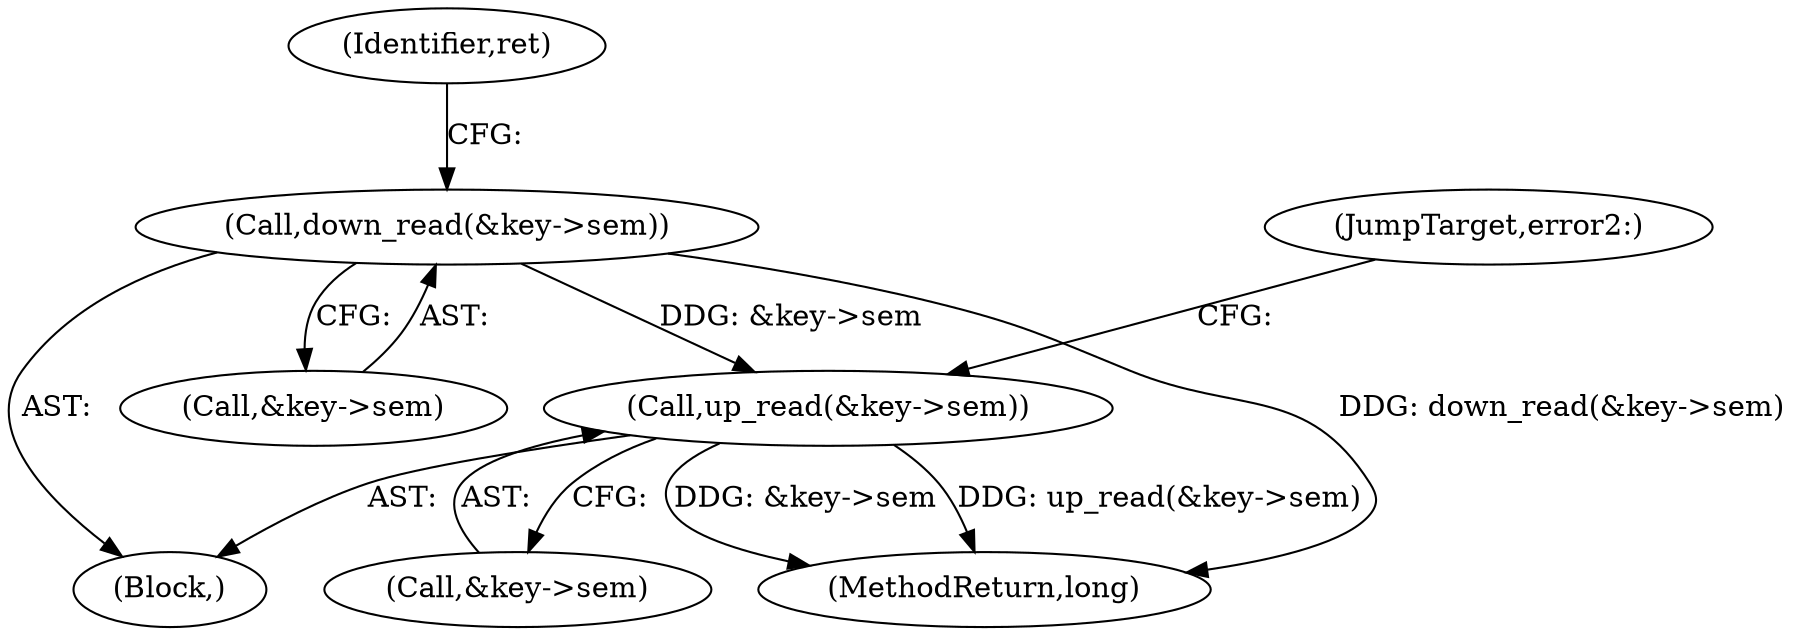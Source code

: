digraph "0_linux_37863c43b2c6464f252862bf2e9768264e961678@API" {
"1000183" [label="(Call,down_read(&key->sem))"];
"1000202" [label="(Call,up_read(&key->sem))"];
"1000182" [label="(Block,)"];
"1000213" [label="(MethodReturn,long)"];
"1000184" [label="(Call,&key->sem)"];
"1000203" [label="(Call,&key->sem)"];
"1000189" [label="(Identifier,ret)"];
"1000207" [label="(JumpTarget,error2:)"];
"1000202" [label="(Call,up_read(&key->sem))"];
"1000183" [label="(Call,down_read(&key->sem))"];
"1000183" -> "1000182"  [label="AST: "];
"1000183" -> "1000184"  [label="CFG: "];
"1000184" -> "1000183"  [label="AST: "];
"1000189" -> "1000183"  [label="CFG: "];
"1000183" -> "1000213"  [label="DDG: down_read(&key->sem)"];
"1000183" -> "1000202"  [label="DDG: &key->sem"];
"1000202" -> "1000182"  [label="AST: "];
"1000202" -> "1000203"  [label="CFG: "];
"1000203" -> "1000202"  [label="AST: "];
"1000207" -> "1000202"  [label="CFG: "];
"1000202" -> "1000213"  [label="DDG: &key->sem"];
"1000202" -> "1000213"  [label="DDG: up_read(&key->sem)"];
}
